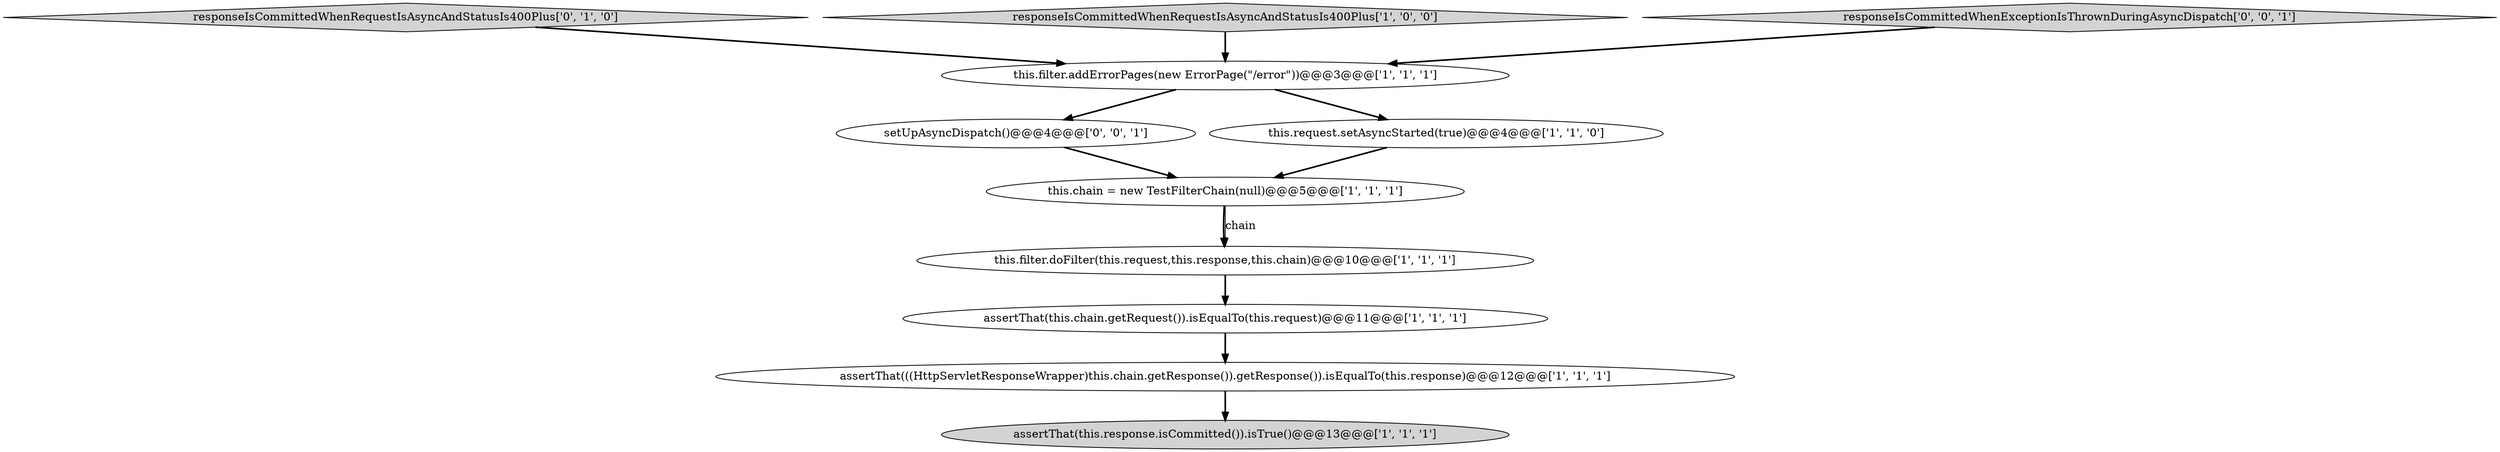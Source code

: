 digraph {
7 [style = filled, label = "assertThat(this.chain.getRequest()).isEqualTo(this.request)@@@11@@@['1', '1', '1']", fillcolor = white, shape = ellipse image = "AAA0AAABBB1BBB"];
10 [style = filled, label = "setUpAsyncDispatch()@@@4@@@['0', '0', '1']", fillcolor = white, shape = ellipse image = "AAA0AAABBB3BBB"];
8 [style = filled, label = "responseIsCommittedWhenRequestIsAsyncAndStatusIs400Plus['0', '1', '0']", fillcolor = lightgray, shape = diamond image = "AAA0AAABBB2BBB"];
5 [style = filled, label = "this.filter.addErrorPages(new ErrorPage(\"/error\"))@@@3@@@['1', '1', '1']", fillcolor = white, shape = ellipse image = "AAA0AAABBB1BBB"];
2 [style = filled, label = "responseIsCommittedWhenRequestIsAsyncAndStatusIs400Plus['1', '0', '0']", fillcolor = lightgray, shape = diamond image = "AAA0AAABBB1BBB"];
1 [style = filled, label = "this.filter.doFilter(this.request,this.response,this.chain)@@@10@@@['1', '1', '1']", fillcolor = white, shape = ellipse image = "AAA0AAABBB1BBB"];
9 [style = filled, label = "responseIsCommittedWhenExceptionIsThrownDuringAsyncDispatch['0', '0', '1']", fillcolor = lightgray, shape = diamond image = "AAA0AAABBB3BBB"];
6 [style = filled, label = "this.chain = new TestFilterChain(null)@@@5@@@['1', '1', '1']", fillcolor = white, shape = ellipse image = "AAA0AAABBB1BBB"];
3 [style = filled, label = "this.request.setAsyncStarted(true)@@@4@@@['1', '1', '0']", fillcolor = white, shape = ellipse image = "AAA0AAABBB1BBB"];
4 [style = filled, label = "assertThat(((HttpServletResponseWrapper)this.chain.getResponse()).getResponse()).isEqualTo(this.response)@@@12@@@['1', '1', '1']", fillcolor = white, shape = ellipse image = "AAA0AAABBB1BBB"];
0 [style = filled, label = "assertThat(this.response.isCommitted()).isTrue()@@@13@@@['1', '1', '1']", fillcolor = lightgray, shape = ellipse image = "AAA0AAABBB1BBB"];
9->5 [style = bold, label=""];
5->3 [style = bold, label=""];
6->1 [style = bold, label=""];
5->10 [style = bold, label=""];
3->6 [style = bold, label=""];
7->4 [style = bold, label=""];
8->5 [style = bold, label=""];
1->7 [style = bold, label=""];
10->6 [style = bold, label=""];
4->0 [style = bold, label=""];
2->5 [style = bold, label=""];
6->1 [style = solid, label="chain"];
}
